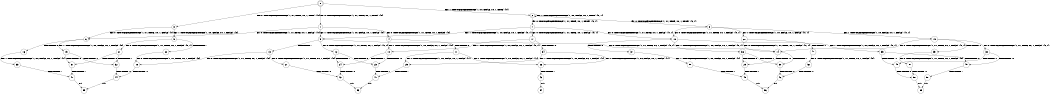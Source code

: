 digraph BCG {
size = "7, 10.5";
center = TRUE;
node [shape = circle];
0 [peripheries = 2];
0 -> 1 [label = "EX !0 !ATOMIC_EXCH_BRANCH (1, +1, TRUE, +0, 1, TRUE) !{0}"];
0 -> 2 [label = "EX !1 !ATOMIC_EXCH_BRANCH (1, +0, FALSE, +0, 1, TRUE) !{0}"];
0 -> 3 [label = "EX !0 !ATOMIC_EXCH_BRANCH (1, +1, TRUE, +0, 1, TRUE) !{0}"];
1 -> 4 [label = "EX !0 !ATOMIC_EXCH_BRANCH (1, +1, TRUE, +0, 1, FALSE) !{0}"];
1 -> 5 [label = "EX !1 !ATOMIC_EXCH_BRANCH (1, +0, FALSE, +0, 1, FALSE) !{0}"];
1 -> 6 [label = "EX !0 !ATOMIC_EXCH_BRANCH (1, +1, TRUE, +0, 1, FALSE) !{0}"];
2 -> 2 [label = "EX !1 !ATOMIC_EXCH_BRANCH (1, +0, FALSE, +0, 1, TRUE) !{0, 1}"];
2 -> 7 [label = "EX !0 !ATOMIC_EXCH_BRANCH (1, +1, TRUE, +0, 1, TRUE) !{0, 1}"];
2 -> 8 [label = "EX !0 !ATOMIC_EXCH_BRANCH (1, +1, TRUE, +0, 1, TRUE) !{0, 1}"];
3 -> 9 [label = "EX !1 !ATOMIC_EXCH_BRANCH (1, +0, FALSE, +0, 1, FALSE) !{0}"];
3 -> 6 [label = "EX !0 !ATOMIC_EXCH_BRANCH (1, +1, TRUE, +0, 1, FALSE) !{0}"];
4 -> 10 [label = "EX !1 !ATOMIC_EXCH_BRANCH (1, +0, FALSE, +0, 1, FALSE) !{0}"];
4 -> 11 [label = "TERMINATE !0"];
5 -> 12 [label = "EX !0 !ATOMIC_EXCH_BRANCH (1, +1, TRUE, +0, 1, FALSE) !{0, 1}"];
5 -> 13 [label = "TERMINATE !1"];
5 -> 14 [label = "EX !0 !ATOMIC_EXCH_BRANCH (1, +1, TRUE, +0, 1, FALSE) !{0, 1}"];
6 -> 15 [label = "EX !1 !ATOMIC_EXCH_BRANCH (1, +0, FALSE, +0, 1, FALSE) !{0}"];
6 -> 16 [label = "TERMINATE !0"];
7 -> 17 [label = "EX !0 !ATOMIC_EXCH_BRANCH (1, +1, TRUE, +0, 1, FALSE) !{0, 1}"];
7 -> 5 [label = "EX !1 !ATOMIC_EXCH_BRANCH (1, +0, FALSE, +0, 1, FALSE) !{0, 1}"];
7 -> 18 [label = "EX !0 !ATOMIC_EXCH_BRANCH (1, +1, TRUE, +0, 1, FALSE) !{0, 1}"];
8 -> 19 [label = "EX !1 !ATOMIC_EXCH_BRANCH (1, +0, FALSE, +0, 1, FALSE) !{0, 1}"];
8 -> 18 [label = "EX !0 !ATOMIC_EXCH_BRANCH (1, +1, TRUE, +0, 1, FALSE) !{0, 1}"];
8 -> 20 [label = "EX !1 !ATOMIC_EXCH_BRANCH (1, +0, FALSE, +0, 1, FALSE) !{0, 1}"];
9 -> 21 [label = "EX !0 !ATOMIC_EXCH_BRANCH (1, +1, TRUE, +0, 1, FALSE) !{0, 1}"];
9 -> 22 [label = "TERMINATE !1"];
10 -> 23 [label = "TERMINATE !0"];
10 -> 24 [label = "TERMINATE !1"];
11 -> 25 [label = "EX !1 !ATOMIC_EXCH_BRANCH (1, +0, FALSE, +0, 1, FALSE) !{1}"];
11 -> 26 [label = "EX !1 !ATOMIC_EXCH_BRANCH (1, +0, FALSE, +0, 1, FALSE) !{1}"];
12 -> 23 [label = "TERMINATE !0"];
12 -> 24 [label = "TERMINATE !1"];
13 -> 27 [label = "EX !0 !ATOMIC_EXCH_BRANCH (1, +1, TRUE, +0, 1, FALSE) !{0}"];
13 -> 28 [label = "EX !0 !ATOMIC_EXCH_BRANCH (1, +1, TRUE, +0, 1, FALSE) !{0}"];
14 -> 29 [label = "TERMINATE !0"];
14 -> 30 [label = "TERMINATE !1"];
15 -> 31 [label = "TERMINATE !0"];
15 -> 32 [label = "TERMINATE !1"];
16 -> 33 [label = "EX !1 !ATOMIC_EXCH_BRANCH (1, +0, FALSE, +0, 1, FALSE) !{1}"];
17 -> 10 [label = "EX !1 !ATOMIC_EXCH_BRANCH (1, +0, FALSE, +0, 1, FALSE) !{0, 1}"];
17 -> 34 [label = "TERMINATE !0"];
18 -> 35 [label = "EX !1 !ATOMIC_EXCH_BRANCH (1, +0, FALSE, +0, 1, FALSE) !{0, 1}"];
18 -> 36 [label = "EX !1 !ATOMIC_EXCH_BRANCH (1, +0, FALSE, +0, 1, FALSE) !{0, 1}"];
18 -> 37 [label = "TERMINATE !0"];
19 -> 38 [label = "EX !0 !ATOMIC_EXCH_BRANCH (1, +1, TRUE, +0, 1, FALSE) !{0, 1}"];
19 -> 39 [label = "TERMINATE !1"];
19 -> 14 [label = "EX !0 !ATOMIC_EXCH_BRANCH (1, +1, TRUE, +0, 1, FALSE) !{0, 1}"];
20 -> 14 [label = "EX !0 !ATOMIC_EXCH_BRANCH (1, +1, TRUE, +0, 1, FALSE) !{0, 1}"];
20 -> 40 [label = "TERMINATE !1"];
21 -> 31 [label = "TERMINATE !0"];
21 -> 32 [label = "TERMINATE !1"];
22 -> 28 [label = "EX !0 !ATOMIC_EXCH_BRANCH (1, +1, TRUE, +0, 1, FALSE) !{0}"];
23 -> 41 [label = "TERMINATE !1"];
24 -> 42 [label = "TERMINATE !0"];
25 -> 41 [label = "TERMINATE !1"];
26 -> 43 [label = "TERMINATE !1"];
27 -> 42 [label = "TERMINATE !0"];
28 -> 44 [label = "TERMINATE !0"];
29 -> 45 [label = "TERMINATE !1"];
30 -> 46 [label = "TERMINATE !0"];
31 -> 47 [label = "TERMINATE !1"];
32 -> 44 [label = "TERMINATE !0"];
33 -> 47 [label = "TERMINATE !1"];
34 -> 25 [label = "EX !1 !ATOMIC_EXCH_BRANCH (1, +0, FALSE, +0, 1, FALSE) !{1}"];
34 -> 26 [label = "EX !1 !ATOMIC_EXCH_BRANCH (1, +0, FALSE, +0, 1, FALSE) !{1}"];
35 -> 48 [label = "TERMINATE !0"];
35 -> 49 [label = "TERMINATE !1"];
36 -> 29 [label = "TERMINATE !0"];
36 -> 30 [label = "TERMINATE !1"];
37 -> 50 [label = "EX !1 !ATOMIC_EXCH_BRANCH (1, +0, FALSE, +0, 1, FALSE) !{1}"];
38 -> 48 [label = "TERMINATE !0"];
38 -> 49 [label = "TERMINATE !1"];
39 -> 51 [label = "EX !0 !ATOMIC_EXCH_BRANCH (1, +1, TRUE, +0, 1, FALSE) !{0}"];
40 -> 52 [label = "EX !0 !ATOMIC_EXCH_BRANCH (1, +1, TRUE, +0, 1, FALSE) !{0}"];
41 -> 53 [label = "exit"];
42 -> 53 [label = "exit"];
43 -> 54 [label = "exit"];
44 -> 55 [label = "exit"];
45 -> 56 [label = "exit"];
46 -> 56 [label = "exit"];
47 -> 55 [label = "exit"];
48 -> 57 [label = "TERMINATE !1"];
49 -> 58 [label = "TERMINATE !0"];
50 -> 45 [label = "TERMINATE !1"];
51 -> 58 [label = "TERMINATE !0"];
52 -> 46 [label = "TERMINATE !0"];
57 -> 59 [label = "exit"];
58 -> 59 [label = "exit"];
}
